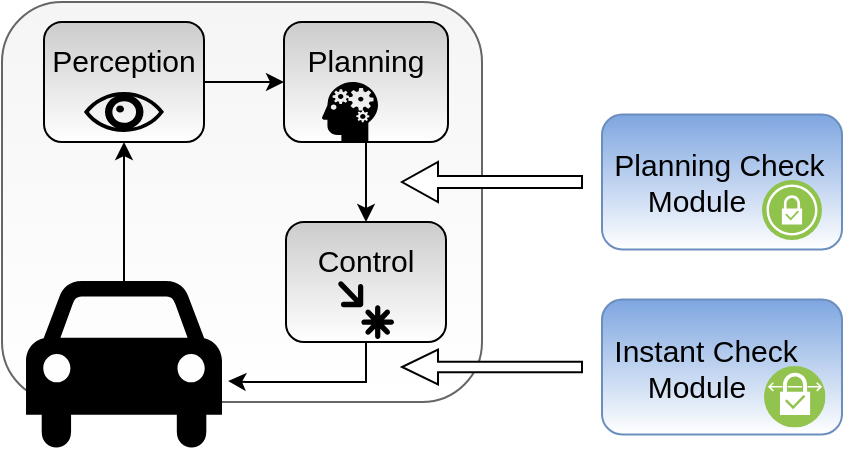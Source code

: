 <mxfile version="16.2.7" type="github">
  <diagram id="DhF0_wdm7kW2o_CkX-2b" name="Page-1">
    <mxGraphModel dx="942" dy="572" grid="1" gridSize="10" guides="1" tooltips="1" connect="1" arrows="1" fold="1" page="1" pageScale="1" pageWidth="827" pageHeight="1169" math="0" shadow="0">
      <root>
        <mxCell id="0" />
        <mxCell id="1" parent="0" />
        <mxCell id="bz9Mvd529WpSVVnzT8PL-1" value="" style="rounded=1;whiteSpace=wrap;html=1;fontSize=19;fillColor=#f5f5f5;fontColor=#333333;strokeColor=#666666;gradientColor=#ffffff;" vertex="1" parent="1">
          <mxGeometry x="180" y="290" width="240" height="200" as="geometry" />
        </mxCell>
        <mxCell id="bz9Mvd529WpSVVnzT8PL-15" style="edgeStyle=orthogonalEdgeStyle;rounded=0;orthogonalLoop=1;jettySize=auto;html=1;exitX=0.5;exitY=0;exitDx=0;exitDy=0;exitPerimeter=0;fontSize=19;" edge="1" parent="1" source="bz9Mvd529WpSVVnzT8PL-2" target="bz9Mvd529WpSVVnzT8PL-3">
          <mxGeometry relative="1" as="geometry" />
        </mxCell>
        <mxCell id="bz9Mvd529WpSVVnzT8PL-2" value="" style="shape=mxgraph.signs.transportation.car_4;html=1;pointerEvents=1;fillColor=#000000;strokeColor=none;verticalLabelPosition=bottom;verticalAlign=top;align=center;sketch=0;fontSize=19;" vertex="1" parent="1">
          <mxGeometry x="192" y="429.5" width="98" height="86" as="geometry" />
        </mxCell>
        <mxCell id="bz9Mvd529WpSVVnzT8PL-16" style="edgeStyle=orthogonalEdgeStyle;rounded=0;orthogonalLoop=1;jettySize=auto;html=1;exitX=1;exitY=0.5;exitDx=0;exitDy=0;entryX=0;entryY=0.5;entryDx=0;entryDy=0;fontSize=19;" edge="1" parent="1" source="bz9Mvd529WpSVVnzT8PL-3" target="bz9Mvd529WpSVVnzT8PL-11">
          <mxGeometry relative="1" as="geometry" />
        </mxCell>
        <mxCell id="bz9Mvd529WpSVVnzT8PL-3" value="&lt;div&gt;&lt;font style=&quot;font-size: 15px&quot;&gt;Perception&lt;/font&gt;&lt;/div&gt;&lt;div&gt;&lt;font style=&quot;font-size: 15px&quot;&gt;&lt;br&gt;&lt;/font&gt;&lt;/div&gt;" style="rounded=1;whiteSpace=wrap;html=1;fontSize=19;fillColor=#CCCCCC;gradientColor=#ffffff;" vertex="1" parent="1">
          <mxGeometry x="201" y="300" width="80" height="60" as="geometry" />
        </mxCell>
        <mxCell id="bz9Mvd529WpSVVnzT8PL-18" style="edgeStyle=orthogonalEdgeStyle;rounded=0;orthogonalLoop=1;jettySize=auto;html=1;exitX=0.5;exitY=1;exitDx=0;exitDy=0;fontSize=19;" edge="1" parent="1" source="bz9Mvd529WpSVVnzT8PL-11" target="bz9Mvd529WpSVVnzT8PL-13">
          <mxGeometry relative="1" as="geometry" />
        </mxCell>
        <mxCell id="bz9Mvd529WpSVVnzT8PL-11" value="&lt;div&gt;&lt;font style=&quot;font-size: 15px&quot;&gt;Planning&lt;/font&gt;&lt;/div&gt;&lt;div&gt;&lt;font style=&quot;font-size: 15px&quot;&gt;&lt;br&gt;&lt;/font&gt;&lt;/div&gt;" style="rounded=1;whiteSpace=wrap;html=1;fontSize=19;fillColor=#CCCCCC;gradientColor=#ffffff;" vertex="1" parent="1">
          <mxGeometry x="321" y="300" width="82" height="60" as="geometry" />
        </mxCell>
        <mxCell id="bz9Mvd529WpSVVnzT8PL-19" style="edgeStyle=orthogonalEdgeStyle;rounded=0;orthogonalLoop=1;jettySize=auto;html=1;exitX=0.5;exitY=1;exitDx=0;exitDy=0;entryX=1.031;entryY=0.581;entryDx=0;entryDy=0;entryPerimeter=0;fontSize=19;" edge="1" parent="1" source="bz9Mvd529WpSVVnzT8PL-13" target="bz9Mvd529WpSVVnzT8PL-2">
          <mxGeometry relative="1" as="geometry" />
        </mxCell>
        <mxCell id="bz9Mvd529WpSVVnzT8PL-13" value="&lt;div&gt;&lt;font style=&quot;font-size: 15px&quot;&gt;Control&lt;/font&gt;&lt;/div&gt;&lt;div&gt;&lt;font style=&quot;font-size: 15px&quot;&gt;&lt;br&gt;&lt;/font&gt;&lt;/div&gt;" style="rounded=1;whiteSpace=wrap;html=1;fontSize=19;fillColor=#CCCCCC;gradientColor=#ffffff;" vertex="1" parent="1">
          <mxGeometry x="322" y="400" width="80" height="60" as="geometry" />
        </mxCell>
        <mxCell id="bz9Mvd529WpSVVnzT8PL-17" style="edgeStyle=orthogonalEdgeStyle;rounded=0;orthogonalLoop=1;jettySize=auto;html=1;exitX=0.5;exitY=1;exitDx=0;exitDy=0;fontSize=19;" edge="1" parent="1" source="bz9Mvd529WpSVVnzT8PL-13" target="bz9Mvd529WpSVVnzT8PL-13">
          <mxGeometry relative="1" as="geometry" />
        </mxCell>
        <mxCell id="bz9Mvd529WpSVVnzT8PL-20" value="&lt;div align=&quot;left&quot;&gt;&amp;nbsp;Planning Check &lt;br&gt;&lt;/div&gt;&lt;div align=&quot;left&quot;&gt;&amp;nbsp;&amp;nbsp;&amp;nbsp;&amp;nbsp; Module&lt;br&gt;&lt;/div&gt;" style="rounded=1;whiteSpace=wrap;html=1;fontSize=15;fillColor=#7EA6E0;strokeColor=#6c8ebf;gradientColor=#ffffff;align=left;" vertex="1" parent="1">
          <mxGeometry x="480" y="346.25" width="120" height="67.5" as="geometry" />
        </mxCell>
        <mxCell id="bz9Mvd529WpSVVnzT8PL-22" value="" style="shape=singleArrow;direction=west;whiteSpace=wrap;html=1;fontSize=15;" vertex="1" parent="1">
          <mxGeometry x="380" y="370" width="90" height="20" as="geometry" />
        </mxCell>
        <mxCell id="bz9Mvd529WpSVVnzT8PL-23" value="" style="shape=singleArrow;direction=west;whiteSpace=wrap;html=1;fontSize=15;" vertex="1" parent="1">
          <mxGeometry x="380" y="463.75" width="90" height="17.5" as="geometry" />
        </mxCell>
        <mxCell id="bz9Mvd529WpSVVnzT8PL-24" value="&lt;div align=&quot;left&quot;&gt;&amp;nbsp;Instant Check&lt;/div&gt;&lt;div align=&quot;left&quot;&gt;&amp;nbsp;&amp;nbsp;&amp;nbsp;&amp;nbsp; Module&lt;br&gt;&lt;/div&gt;" style="rounded=1;whiteSpace=wrap;html=1;fontSize=15;fillColor=#7EA6E0;strokeColor=#6c8ebf;gradientColor=#ffffff;align=left;" vertex="1" parent="1">
          <mxGeometry x="480" y="438.75" width="120" height="67.5" as="geometry" />
        </mxCell>
        <mxCell id="bz9Mvd529WpSVVnzT8PL-26" value="" style="shape=mxgraph.signs.healthcare.eye;html=1;pointerEvents=1;fillColor=#000000;strokeColor=none;verticalLabelPosition=bottom;verticalAlign=top;align=center;sketch=0;fontSize=15;" vertex="1" parent="1">
          <mxGeometry x="221" y="335" width="40" height="20" as="geometry" />
        </mxCell>
        <mxCell id="bz9Mvd529WpSVVnzT8PL-29" value="" style="shape=mxgraph.signs.healthcare.mental_health;html=1;pointerEvents=1;fillColor=#000000;strokeColor=none;verticalLabelPosition=bottom;verticalAlign=top;align=center;sketch=0;fontSize=15;" vertex="1" parent="1">
          <mxGeometry x="340" y="330" width="28" height="30" as="geometry" />
        </mxCell>
        <mxCell id="bz9Mvd529WpSVVnzT8PL-32" value="" style="shape=mxgraph.signs.travel.point_of_interest;html=1;pointerEvents=1;fillColor=#000000;strokeColor=none;verticalLabelPosition=bottom;verticalAlign=top;align=center;sketch=0;fontSize=15;" vertex="1" parent="1">
          <mxGeometry x="348" y="429.5" width="28" height="29" as="geometry" />
        </mxCell>
        <mxCell id="bz9Mvd529WpSVVnzT8PL-34" value="" style="aspect=fixed;perimeter=ellipsePerimeter;html=1;align=center;shadow=0;dashed=0;fontColor=#4277BB;labelBackgroundColor=#ffffff;fontSize=12;spacingTop=3;image;image=img/lib/ibm/vpc/VPNGateway.svg;fillColor=#CCCCCC;gradientColor=#ffffff;" vertex="1" parent="1">
          <mxGeometry x="560" y="379" width="30" height="30" as="geometry" />
        </mxCell>
        <mxCell id="bz9Mvd529WpSVVnzT8PL-35" value="" style="aspect=fixed;perimeter=ellipsePerimeter;html=1;align=center;shadow=0;dashed=0;fontColor=#4277BB;labelBackgroundColor=#ffffff;fontSize=12;spacingTop=3;image;image=img/lib/ibm/vpc/VPNConnection.svg;fillColor=#CCCCCC;gradientColor=#ffffff;" vertex="1" parent="1">
          <mxGeometry x="561" y="472" width="30.75" height="30.75" as="geometry" />
        </mxCell>
      </root>
    </mxGraphModel>
  </diagram>
</mxfile>
